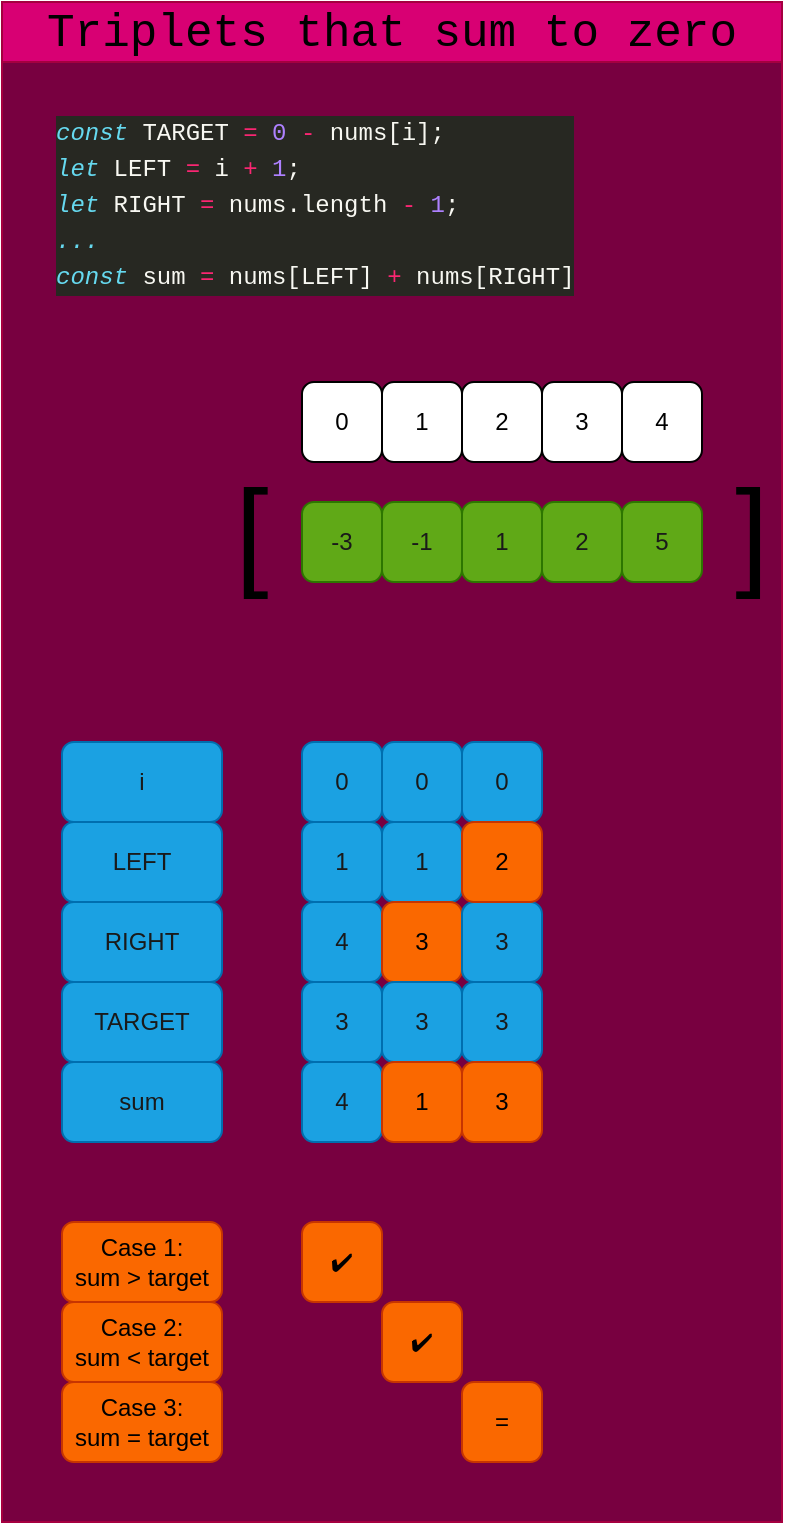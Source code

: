 <mxfile>
    <diagram id="83SOjP97J9nYDNBNEPFA" name="Page-1">
        <mxGraphModel dx="891" dy="747" grid="1" gridSize="10" guides="1" tooltips="1" connect="1" arrows="1" fold="1" page="1" pageScale="1" pageWidth="850" pageHeight="1100" math="0" shadow="0">
            <root>
                <mxCell id="0"/>
                <mxCell id="1" parent="0"/>
                <mxCell id="64" value="&lt;div style=&quot;color: rgb(248 , 248 , 242) ; font-family: &amp;#34;menlo&amp;#34; , &amp;#34;monaco&amp;#34; , &amp;#34;courier new&amp;#34; , monospace ; font-size: 21px ; line-height: 18px&quot;&gt;&lt;div style=&quot;font-size: 21px&quot;&gt;&lt;br&gt;&lt;/div&gt;&lt;/div&gt;" style="text;whiteSpace=wrap;html=1;fillColor=#780040;fontColor=#ffffff;strokeColor=#A50040;labelBackgroundColor=none;fontStyle=1;align=center;fontSize=21;" parent="1" vertex="1">
                    <mxGeometry x="250" y="60" width="390" height="730" as="geometry"/>
                </mxCell>
                <mxCell id="3" value="-3" style="rounded=1;whiteSpace=wrap;html=1;fillColor=#60a917;fontColor=#1A1A1A;strokeColor=#2D7600;" parent="1" vertex="1">
                    <mxGeometry x="400" y="280" width="40" height="40" as="geometry"/>
                </mxCell>
                <mxCell id="5" value="-1" style="rounded=1;whiteSpace=wrap;html=1;fillColor=#60a917;fontColor=#1A1A1A;strokeColor=#2D7600;" parent="1" vertex="1">
                    <mxGeometry x="440" y="280" width="40" height="40" as="geometry"/>
                </mxCell>
                <mxCell id="6" value="1" style="rounded=1;whiteSpace=wrap;html=1;fillColor=#60a917;fontColor=#1A1A1A;strokeColor=#2D7600;" parent="1" vertex="1">
                    <mxGeometry x="480" y="280" width="40" height="40" as="geometry"/>
                </mxCell>
                <mxCell id="7" value="2" style="rounded=1;whiteSpace=wrap;html=1;fillColor=#60a917;fontColor=#1A1A1A;strokeColor=#2D7600;" parent="1" vertex="1">
                    <mxGeometry x="520" y="280" width="40" height="40" as="geometry"/>
                </mxCell>
                <mxCell id="8" value="5" style="rounded=1;whiteSpace=wrap;html=1;fillColor=#60a917;fontColor=#1A1A1A;strokeColor=#2D7600;" parent="1" vertex="1">
                    <mxGeometry x="560" y="280" width="40" height="40" as="geometry"/>
                </mxCell>
                <mxCell id="9" value="&lt;font style=&quot;font-size: 60px;&quot;&gt;[&lt;/font&gt;" style="text;html=1;strokeColor=none;fillColor=none;align=center;verticalAlign=middle;whiteSpace=wrap;rounded=0;fontSize=60;" parent="1" vertex="1">
                    <mxGeometry x="350" y="250" width="50" height="90" as="geometry"/>
                </mxCell>
                <mxCell id="10" value="&lt;font style=&quot;font-size: 60px&quot;&gt;]&lt;/font&gt;" style="text;html=1;strokeColor=none;fillColor=none;align=center;verticalAlign=middle;whiteSpace=wrap;rounded=0;fontSize=60;" parent="1" vertex="1">
                    <mxGeometry x="600" y="250" width="50" height="90" as="geometry"/>
                </mxCell>
                <mxCell id="34" value="0" style="rounded=1;whiteSpace=wrap;html=1;" parent="1" vertex="1">
                    <mxGeometry x="400" y="220" width="40" height="40" as="geometry"/>
                </mxCell>
                <mxCell id="35" value="1" style="rounded=1;whiteSpace=wrap;html=1;" parent="1" vertex="1">
                    <mxGeometry x="440" y="220" width="40" height="40" as="geometry"/>
                </mxCell>
                <mxCell id="36" value="2" style="rounded=1;whiteSpace=wrap;html=1;" parent="1" vertex="1">
                    <mxGeometry x="480" y="220" width="40" height="40" as="geometry"/>
                </mxCell>
                <mxCell id="37" value="3" style="rounded=1;whiteSpace=wrap;html=1;" parent="1" vertex="1">
                    <mxGeometry x="520" y="220" width="40" height="40" as="geometry"/>
                </mxCell>
                <mxCell id="38" value="4" style="rounded=1;whiteSpace=wrap;html=1;" parent="1" vertex="1">
                    <mxGeometry x="560" y="220" width="40" height="40" as="geometry"/>
                </mxCell>
                <mxCell id="39" value="0" style="rounded=1;whiteSpace=wrap;html=1;fillColor=#1ba1e2;fontColor=#1A1A1A;strokeColor=#006EAF;" parent="1" vertex="1">
                    <mxGeometry x="400" y="400" width="40" height="40" as="geometry"/>
                </mxCell>
                <mxCell id="40" value="1" style="rounded=1;whiteSpace=wrap;html=1;fillColor=#1ba1e2;fontColor=#1A1A1A;strokeColor=#006EAF;" parent="1" vertex="1">
                    <mxGeometry x="400" y="440" width="40" height="40" as="geometry"/>
                </mxCell>
                <mxCell id="41" value="4" style="rounded=1;whiteSpace=wrap;html=1;fillColor=#1ba1e2;fontColor=#1A1A1A;strokeColor=#006EAF;" parent="1" vertex="1">
                    <mxGeometry x="400" y="480" width="40" height="40" as="geometry"/>
                </mxCell>
                <mxCell id="42" value="3" style="rounded=1;whiteSpace=wrap;html=1;fillColor=#1ba1e2;fontColor=#1A1A1A;strokeColor=#006EAF;" parent="1" vertex="1">
                    <mxGeometry x="400" y="520" width="40" height="40" as="geometry"/>
                </mxCell>
                <mxCell id="43" value="4" style="rounded=1;whiteSpace=wrap;html=1;fillColor=#1ba1e2;fontColor=#1A1A1A;strokeColor=#006EAF;" parent="1" vertex="1">
                    <mxGeometry x="400" y="560" width="40" height="40" as="geometry"/>
                </mxCell>
                <mxCell id="44" value="0" style="rounded=1;whiteSpace=wrap;html=1;fillColor=#1ba1e2;fontColor=#1A1A1A;strokeColor=#006EAF;" parent="1" vertex="1">
                    <mxGeometry x="440" y="400" width="40" height="40" as="geometry"/>
                </mxCell>
                <mxCell id="45" value="1" style="rounded=1;whiteSpace=wrap;html=1;fillColor=#1ba1e2;fontColor=#1A1A1A;strokeColor=#006EAF;" parent="1" vertex="1">
                    <mxGeometry x="440" y="440" width="40" height="40" as="geometry"/>
                </mxCell>
                <mxCell id="46" value="3" style="rounded=1;whiteSpace=wrap;html=1;fillColor=#fa6800;fontColor=#000000;strokeColor=#C73500;" parent="1" vertex="1">
                    <mxGeometry x="440" y="480" width="40" height="40" as="geometry"/>
                </mxCell>
                <mxCell id="47" value="3" style="rounded=1;whiteSpace=wrap;html=1;fillColor=#1ba1e2;fontColor=#1A1A1A;strokeColor=#006EAF;" parent="1" vertex="1">
                    <mxGeometry x="440" y="520" width="40" height="40" as="geometry"/>
                </mxCell>
                <mxCell id="48" value="1" style="rounded=1;whiteSpace=wrap;html=1;fillColor=#fa6800;fontColor=#000000;strokeColor=#C73500;" parent="1" vertex="1">
                    <mxGeometry x="440" y="560" width="40" height="40" as="geometry"/>
                </mxCell>
                <mxCell id="49" value="&lt;div style=&quot;color: rgb(248 , 248 , 242) ; background-color: rgb(39 , 40 , 34) ; font-family: &amp;#34;menlo&amp;#34; , &amp;#34;monaco&amp;#34; , &amp;#34;courier new&amp;#34; , monospace ; font-weight: normal ; font-size: 12px ; line-height: 18px&quot;&gt;&lt;div&gt;&lt;span style=&quot;color: #f8f8f2&quot;&gt;    &lt;/span&gt;&lt;span style=&quot;color: #66d9ef ; font-style: italic&quot;&gt;const&lt;/span&gt;&lt;span style=&quot;color: #f8f8f2&quot;&gt; TARGET &lt;/span&gt;&lt;span style=&quot;color: #f92672&quot;&gt;=&lt;/span&gt;&lt;span style=&quot;color: #f8f8f2&quot;&gt; &lt;/span&gt;&lt;span style=&quot;color: #ae81ff&quot;&gt;0&lt;/span&gt;&lt;span style=&quot;color: #f8f8f2&quot;&gt; &lt;/span&gt;&lt;span style=&quot;color: #f92672&quot;&gt;-&lt;/span&gt;&lt;span style=&quot;color: #f8f8f2&quot;&gt; nums[i];&lt;/span&gt;&lt;/div&gt;&lt;div&gt;&lt;span style=&quot;color: #f8f8f2&quot;&gt;    &lt;/span&gt;&lt;span style=&quot;color: #66d9ef ; font-style: italic&quot;&gt;let&lt;/span&gt;&lt;span style=&quot;color: #f8f8f2&quot;&gt; LEFT &lt;/span&gt;&lt;span style=&quot;color: #f92672&quot;&gt;=&lt;/span&gt;&lt;span style=&quot;color: #f8f8f2&quot;&gt; i &lt;/span&gt;&lt;span style=&quot;color: #f92672&quot;&gt;+&lt;/span&gt;&lt;span style=&quot;color: #f8f8f2&quot;&gt; &lt;/span&gt;&lt;span style=&quot;color: #ae81ff&quot;&gt;1&lt;/span&gt;&lt;span style=&quot;color: #f8f8f2&quot;&gt;;&lt;/span&gt;&lt;/div&gt;&lt;div&gt;&lt;span style=&quot;color: #f8f8f2&quot;&gt;    &lt;/span&gt;&lt;span style=&quot;color: #66d9ef ; font-style: italic&quot;&gt;let&lt;/span&gt;&lt;span style=&quot;color: #f8f8f2&quot;&gt; RIGHT &lt;/span&gt;&lt;span style=&quot;color: #f92672&quot;&gt;=&lt;/span&gt;&lt;span style=&quot;color: #f8f8f2&quot;&gt; nums.length &lt;/span&gt;&lt;span style=&quot;color: #f92672&quot;&gt;-&lt;/span&gt;&lt;span style=&quot;color: #f8f8f2&quot;&gt; &lt;/span&gt;&lt;span style=&quot;color: #ae81ff&quot;&gt;1&lt;/span&gt;&lt;span style=&quot;color: #f8f8f2&quot;&gt;;&lt;/span&gt;&lt;/div&gt;&lt;div&gt;&lt;div style=&quot;font-family: &amp;#34;menlo&amp;#34; , &amp;#34;monaco&amp;#34; , &amp;#34;courier new&amp;#34; , monospace ; line-height: 18px&quot;&gt;&lt;span style=&quot;color: #66d9ef ; font-style: italic&quot;&gt;...&lt;/span&gt;&lt;/div&gt;&lt;div style=&quot;font-family: &amp;#34;menlo&amp;#34; , &amp;#34;monaco&amp;#34; , &amp;#34;courier new&amp;#34; , monospace ; line-height: 18px&quot;&gt;&lt;span style=&quot;color: #66d9ef ; font-style: italic&quot;&gt;const&lt;/span&gt; sum &lt;span style=&quot;color: #f92672&quot;&gt;=&lt;/span&gt; nums[LEFT] &lt;span style=&quot;color: #f92672&quot;&gt;+&lt;/span&gt; nums[RIGHT]&lt;/div&gt;&lt;/div&gt;&lt;div&gt;&lt;span style=&quot;color: #f8f8f2&quot;&gt;&lt;/span&gt;&lt;/div&gt;&lt;/div&gt;" style="text;whiteSpace=wrap;html=1;fontSize=60;fontColor=#1A1A1A;" parent="1" vertex="1">
                    <mxGeometry x="275" y="80" width="300" height="110" as="geometry"/>
                </mxCell>
                <mxCell id="50" value="Case 1:&lt;br&gt;sum &amp;gt; target" style="rounded=1;whiteSpace=wrap;html=1;fillColor=#fa6800;fontColor=#000000;strokeColor=#C73500;" parent="1" vertex="1">
                    <mxGeometry x="280" y="640" width="80" height="40" as="geometry"/>
                </mxCell>
                <mxCell id="51" value="s" style="group" parent="1" vertex="1" connectable="0">
                    <mxGeometry x="280" y="400" width="80" height="200" as="geometry"/>
                </mxCell>
                <mxCell id="28" value="sum" style="rounded=1;whiteSpace=wrap;html=1;fillColor=#1ba1e2;fontColor=#1A1A1A;strokeColor=#006EAF;" parent="51" vertex="1">
                    <mxGeometry y="160" width="80" height="40" as="geometry"/>
                </mxCell>
                <mxCell id="11" value="RIGHT" style="rounded=1;whiteSpace=wrap;html=1;fillColor=#1ba1e2;fontColor=#1A1A1A;strokeColor=#006EAF;" parent="51" vertex="1">
                    <mxGeometry y="80" width="80" height="40" as="geometry"/>
                </mxCell>
                <mxCell id="13" value="LEFT" style="rounded=1;whiteSpace=wrap;html=1;fillColor=#1ba1e2;fontColor=#1A1A1A;strokeColor=#006EAF;" parent="51" vertex="1">
                    <mxGeometry y="40" width="80" height="40" as="geometry"/>
                </mxCell>
                <mxCell id="14" value="TARGET" style="rounded=1;whiteSpace=wrap;html=1;fillColor=#1ba1e2;fontColor=#1A1A1A;strokeColor=#006EAF;" parent="51" vertex="1">
                    <mxGeometry y="120" width="80" height="40" as="geometry"/>
                </mxCell>
                <mxCell id="33" value="i" style="rounded=1;whiteSpace=wrap;html=1;fillColor=#1ba1e2;fontColor=#1A1A1A;strokeColor=#006EAF;" parent="51" vertex="1">
                    <mxGeometry width="80" height="40" as="geometry"/>
                </mxCell>
                <mxCell id="52" value="✔️" style="rounded=1;whiteSpace=wrap;html=1;fillColor=#fa6800;fontColor=#000000;strokeColor=#C73500;" parent="1" vertex="1">
                    <mxGeometry x="400" y="640" width="40" height="40" as="geometry"/>
                </mxCell>
                <mxCell id="54" value="0" style="rounded=1;whiteSpace=wrap;html=1;fillColor=#1ba1e2;fontColor=#1A1A1A;strokeColor=#006EAF;" parent="1" vertex="1">
                    <mxGeometry x="480" y="400" width="40" height="40" as="geometry"/>
                </mxCell>
                <mxCell id="56" value="3" style="rounded=1;whiteSpace=wrap;html=1;fillColor=#1ba1e2;fontColor=#1A1A1A;strokeColor=#006EAF;" parent="1" vertex="1">
                    <mxGeometry x="480" y="480" width="40" height="40" as="geometry"/>
                </mxCell>
                <mxCell id="57" value="3" style="rounded=1;whiteSpace=wrap;html=1;fillColor=#1ba1e2;fontColor=#1A1A1A;strokeColor=#006EAF;" parent="1" vertex="1">
                    <mxGeometry x="480" y="520" width="40" height="40" as="geometry"/>
                </mxCell>
                <mxCell id="58" value="3" style="rounded=1;whiteSpace=wrap;html=1;fillColor=#fa6800;fontColor=#000000;strokeColor=#C73500;" parent="1" vertex="1">
                    <mxGeometry x="480" y="560" width="40" height="40" as="geometry"/>
                </mxCell>
                <mxCell id="59" value="Case 2:&lt;br&gt;sum &amp;lt; target" style="rounded=1;whiteSpace=wrap;html=1;fillColor=#fa6800;fontColor=#000000;strokeColor=#C73500;" parent="1" vertex="1">
                    <mxGeometry x="280" y="680" width="80" height="40" as="geometry"/>
                </mxCell>
                <mxCell id="60" value="✔️" style="rounded=1;whiteSpace=wrap;html=1;fillColor=#fa6800;fontColor=#000000;strokeColor=#C73500;" parent="1" vertex="1">
                    <mxGeometry x="440" y="680" width="40" height="40" as="geometry"/>
                </mxCell>
                <mxCell id="61" value="2" style="rounded=1;whiteSpace=wrap;html=1;fillColor=#fa6800;fontColor=#000000;strokeColor=#C73500;" parent="1" vertex="1">
                    <mxGeometry x="480" y="440" width="40" height="40" as="geometry"/>
                </mxCell>
                <mxCell id="62" value="&lt;div style=&quot;font-family: menlo, monaco, &amp;quot;courier new&amp;quot;, monospace; font-size: 23px; line-height: 18px;&quot;&gt;&lt;div style=&quot;font-size: 23px;&quot;&gt;&lt;div style=&quot;font-family: menlo, monaco, &amp;quot;courier new&amp;quot;, monospace; font-weight: normal; font-size: 23px; line-height: 18px;&quot;&gt;Triplets that sum to zero&lt;/div&gt;&lt;/div&gt;&lt;/div&gt;" style="text;whiteSpace=wrap;html=1;fillColor=#d80073;fontColor=default;strokeColor=#A50040;labelBackgroundColor=none;fontStyle=1;align=center;fontSize=23;" parent="1" vertex="1">
                    <mxGeometry x="250" y="30" width="390" height="30" as="geometry"/>
                </mxCell>
                <mxCell id="65" value="Case 3:&lt;br&gt;sum = target" style="rounded=1;whiteSpace=wrap;html=1;fillColor=#fa6800;fontColor=#000000;strokeColor=#C73500;" parent="1" vertex="1">
                    <mxGeometry x="280" y="720" width="80" height="40" as="geometry"/>
                </mxCell>
                <mxCell id="66" value="=" style="rounded=1;whiteSpace=wrap;html=1;fillColor=#fa6800;fontColor=#000000;strokeColor=#C73500;" parent="1" vertex="1">
                    <mxGeometry x="480" y="720" width="40" height="40" as="geometry"/>
                </mxCell>
            </root>
        </mxGraphModel>
    </diagram>
</mxfile>